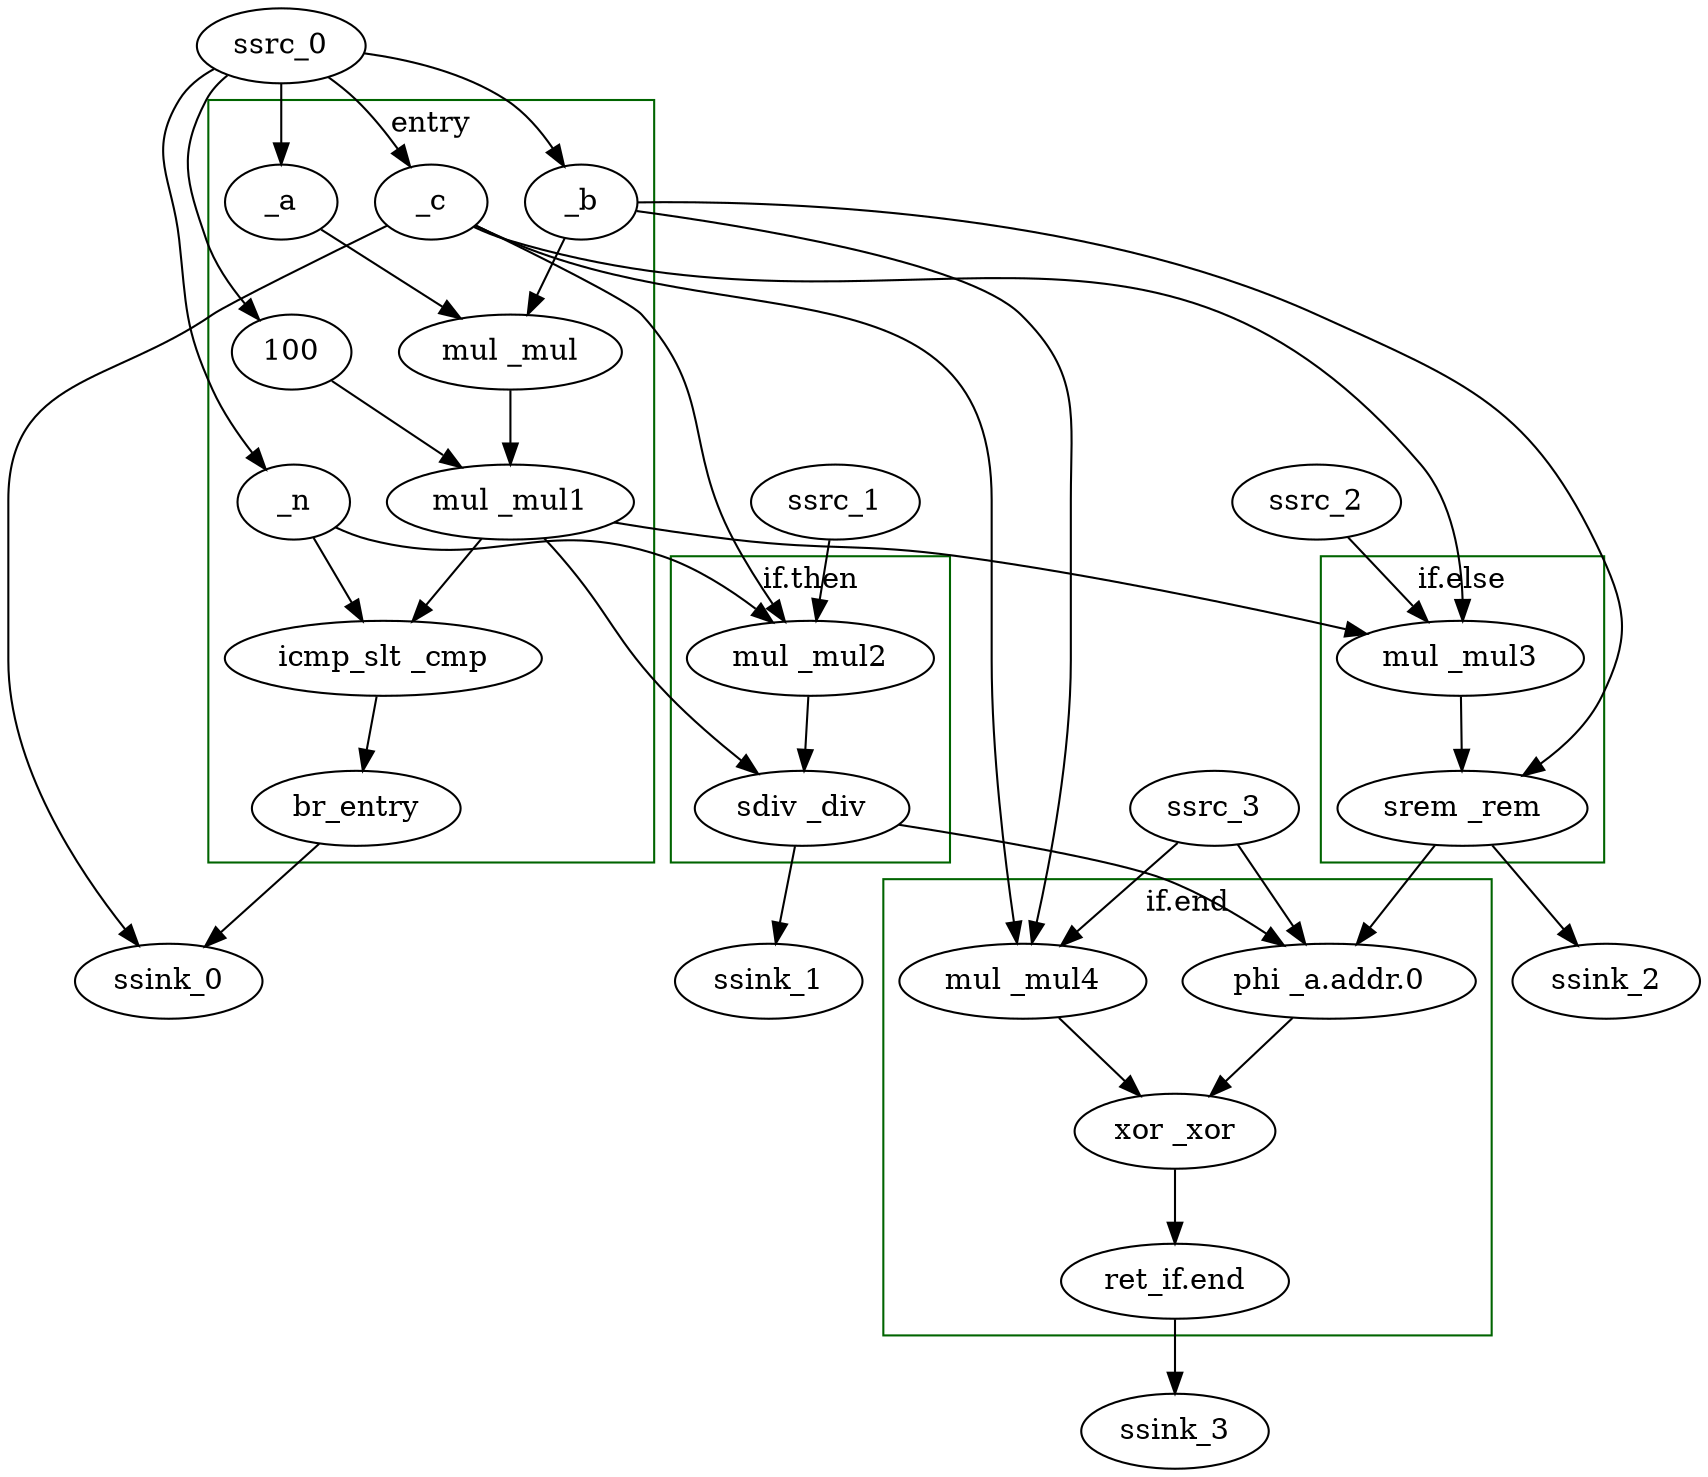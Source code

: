 digraph "" {
	graph [bb="0,0,811.85,701"];
	node [label="\N"];
	subgraph "cluster_if.then" {
		graph [bb="318,291,452,438",
			color=darkgreen,
			label="if.then",
			lheight=0.21,
			lp="385,426.5",
			lwidth=0.64
		];
		_mul2	[bbID="if.then",
			bitwidth=32,
			height=0.5,
			id=1,
			instruction="%mul2 = mul nsw i32 %n, %c",
			label="mul _mul2",
			pos="385,389",
			type=mul,
			width=1.6429];
		_div	[bbID="if.then",
			bitwidth=32,
			height=0.5,
			id=1,
			instruction="%div = sdiv i32 %mul1, %mul2",
			label="sdiv _div",
			pos="381,317",
			type=sdiv,
			width=1.4263];
		_mul2 -> _div	[pos="e,381.98,335.1 384.01,370.7 383.57,362.98 383.04,353.71 382.55,345.11"];
	}
	subgraph "cluster_if.end" {
		graph [bb="420,64,712,283",
			color=darkgreen,
			label="if.end",
			lheight=0.21,
			lp="566,271.5",
			lwidth=0.56
		];
		"_a.addr.0"	[bbID="if.end",
			bitwidth=32,
			height=0.5,
			id=3,
			instruction="%a.addr.0 = phi i32 [ %div, %if.then ], [ %rem, %if.else ]",
			label="phi _a.addr.0",
			pos="634,234",
			type=phi,
			width=1.9498];
		_xor	[bbID="if.end",
			bitwidth=32,
			height=0.5,
			id=3,
			instruction="%xor = xor i32 %a.addr.0, %mul4",
			label="xor _xor",
			pos="560,162",
			type=xor,
			width=1.336];
		"_a.addr.0" -> _xor	[pos="e,576.9,178.99 616.46,216.41 606.83,207.3 594.74,195.87 584.23,185.92"];
		"ret_if.end"	[bbID="if.end",
			bitwidth=0,
			height=0.5,
			id=3,
			instruction="ret i32 %xor",
			label="ret_if.end",
			pos="560,90",
			type=ret,
			width=1.5165];
		_xor -> "ret_if.end"	[pos="e,560,108.1 560,143.7 560,135.98 560,126.71 560,118.11"];
		_mul4	[bbID="if.end",
			bitwidth=32,
			height=0.5,
			id=3,
			instruction="%mul4 = mul nsw i32 %c, %b",
			label="mul _mul4",
			pos="487,234",
			type=mul,
			width=1.6429];
		_mul4 -> _xor	[pos="e,543.33,178.99 504.3,216.41 513.8,207.3 525.73,195.87 536.1,185.92"];
	}
	subgraph "cluster_if.else" {
		graph [bb="628,291,764,438",
			color=darkgreen,
			label="if.else",
			lheight=0.21,
			lp="696,426.5",
			lwidth=0.60
		];
		_mul3	[bbID="if.else",
			bitwidth=32,
			height=0.5,
			id=2,
			instruction="%mul3 = mul nsw i32 %mul1, %c",
			label="mul _mul3",
			pos="695,389",
			type=mul,
			width=1.6429];
		_rem	[bbID="if.else",
			bitwidth=32,
			height=0.5,
			id=2,
			instruction="%rem = srem i32 %b, %mul3",
			label="srem _rem",
			pos="696,317",
			type=srem,
			width=1.661];
		_mul3 -> _rem	[pos="e,695.76,335.1 695.25,370.7 695.36,362.98 695.49,353.71 695.61,345.11"];
	}
	subgraph cluster_entry {
		graph [bb="96,291,310,657",
			color=darkgreen,
			label=entry,
			lheight=0.21,
			lp="203,645.5",
			lwidth=0.54
		];
		_mul	[bbID=entry,
			bitwidth=32,
			height=0.5,
			id=0,
			instruction="%mul = mul nsw i32 %b, %a",
			label="mul _mul",
			pos="241,536",
			type=mul,
			width=1.4804];
		_mul1	[bbID=entry,
			bitwidth=32,
			height=0.5,
			id=0,
			instruction="%mul1 = mul nsw i32 %mul, 100",
			label="mul _mul1",
			pos="241,464",
			type=mul,
			width=1.6429];
		_mul -> _mul1	[pos="e,241,482.1 241,517.7 241,509.98 241,500.71 241,492.11"];
		_cmp	[bbID=entry,
			bitwidth=1,
			height=0.5,
			id=0,
			instruction="%cmp = icmp slt i32 %mul1, %n",
			label="icmp_slt _cmp",
			pos="180,389",
			type=icmp,
			width=2.1123];
		_mul1 -> _cmp	[pos="e,194,406.75 227.16,446.44 219.26,436.98 209.21,424.96 200.42,414.44"];
		br_entry	[bbID=entry,
			bitwidth=0,
			height=0.5,
			id=0,
			instruction="br i1 %cmp, label %if.then, label %if.else",
			label=br_entry,
			pos="167,317",
			type=br,
			width=1.3902];
		_cmp -> br_entry	[pos="e,170.18,335.1 176.79,370.7 175.35,362.98 173.63,353.71 172.04,345.11"];
		_b	[bbID=entry,
			height=0.5,
			id=0,
			pos="275,608",
			type=argument,
			width=0.75];
		_b -> _mul	[pos="e,249.32,554.12 267.11,590.76 263.15,582.61 258.26,572.53 253.78,563.31"];
		_a	[bbID=entry,
			height=0.5,
			id=0,
			pos="131,608",
			type=argument,
			width=0.75];
		_a -> _mul	[pos="e,217.07,552.23 150.16,594.81 166.21,584.59 189.47,569.79 208.43,557.73"];
		cst__mul1_0	[bbID=entry,
			height=0.5,
			id=0,
			label=100,
			pos="136,536",
			type=constant,
			value=0,
			width=0.79437];
		cst__mul1_0 -> _mul1	[pos="e,217.45,480.7 155.26,522.16 170.18,512.21 191.19,498.21 208.68,486.55"];
		_n	[bbID=entry,
			height=0.5,
			id=0,
			pos="137,464",
			type=argument,
			width=0.75];
		_n -> _cmp	[pos="e,170.04,406.92 146.54,446.8 151.94,437.64 158.81,425.97 164.92,415.6"];
		_c	[bbID=entry,
			height=0.5,
			id=0,
			pos="203,608",
			type=argument,
			width=0.75];
	}
	ssink_3	[bbID="BB3
(if.end)",
		height=0.5,
		id=3,
		label=ssink_3,
		pos="560,18",
		type=supersink,
		width=1.2457];
	"ret_if.end" -> ssink_3	[pos="e,560,36.104 560,71.697 560,63.983 560,54.712 560,46.112"];
	_rem -> "_a.addr.0"	[pos="e,646.83,251.76 683.15,299.22 674.42,287.81 662.73,272.54 652.94,259.74"];
	ssink_2	[bbID="BB2
(if.else)",
		height=0.5,
		id=2,
		label=ssink_2,
		pos="767,234",
		type=supersink,
		width=1.2457];
	_rem -> ssink_2	[pos="e,752.79,251.21 710.71,299.22 720.94,287.55 734.72,271.83 746.08,258.87"];
	_mul1 -> _mul3	[pos="e,649.91,400.81 290.76,454.12 308.47,451.2 328.58,448.15 347,446 395.25,440.37 407.87,444.57 456,438 519.62,429.31 591.77,414.06 \
640,403.08"];
	_mul1 -> _div	[pos="e,359.83,333.63 257.26,446.55 259.9,443.74 262.56,440.82 265,438 289.64,409.48 290.77,398.07 317,371 327.66,359.99 340.5,349 351.86,\
339.9"];
	_b -> _mul4	[pos="e,491.33,252.31 301.54,603.7 352.17,596.88 459.87,579.68 486,554 515.22,525.28 510,505.97 510,465 510,465 510,465 510,388 510,343.55 \
500.39,292.63 493.59,262.18"];
	_b -> _rem	[pos="e,725.03,332.76 302.2,607.73 362.84,608.34 512.52,604.2 624,554 697.37,520.96 728.9,510.88 763,438 775.62,411.03 775.97,397.8 763,\
371 756.6,357.79 745.14,346.87 733.48,338.45"];
	ssink_0	[bbID="BB0
(entry)",
		height=0.5,
		id=0,
		label=ssink_0,
		pos="77,234",
		type=supersink,
		width=1.2457];
	br_entry -> ssink_0	[pos="e,94.438,250.69 149.22,300 135.7,287.83 116.92,270.93 101.9,257.41"];
	_n -> _mul2	[pos="e,366.92,406.29 157.05,451.87 162.12,449.53 167.64,447.36 173,446 233.83,430.54 254.53,458.08 314,438 330.15,432.55 346.06,422.36 \
358.72,412.77"];
	_c -> _mul4	[pos="e,484.18,252.38 224.23,596.74 229.07,594.47 234.19,592.12 239,590 346.55,542.65 472,582.52 472,465 472,465 472,465 472,388 472,343.83 \
478.27,292.83 482.7,262.29"];
	_c -> _mul3	[pos="e,696.1,407.03 223.52,596.03 228.48,593.74 233.84,591.56 239,590 430.54,532.22 546.18,634.23 676,482 691.25,464.12 695.35,437.22 \
696.02,417.12"];
	_c -> _mul2	[pos="e,372.04,407.06 224.49,596.59 252.11,583.06 297.2,560.41 303,554 337.76,515.56 322.54,491.69 347,446 352.55,435.64 359.56,424.82 \
366.05,415.49"];
	_c -> ssink_0	[pos="e,62.517,251.08 181.78,596.67 153.33,582.76 105.49,559.15 98,554 49.519,520.66 7.1054e-15,523.84 0,465 0,465 0,465 0,388 0,337.93 \
33.311,287.54 56.114,258.9"];
	_div -> "_a.addr.0"	[pos="e,612.3,251.13 427.59,309.09 470.97,302.3 532.25,291.74 555,283 572.12,276.42 589.7,266.15 603.91,256.8"];
	ssink_1	[bbID="BB1
(if.then)",
		height=0.5,
		id=1,
		label=ssink_1,
		pos="365,234",
		type=supersink,
		width=1.2457];
	_div -> ssink_1	[pos="e,368.39,252.15 377.61,298.82 375.51,288.19 372.76,274.31 370.37,262.2"];
	ssrc_3	[bbID="BB3
(if.end)",
		height=0.5,
		id=3,
		label=ssrc_3,
		pos="578,317",
		type=supersource,
		width=1.1193];
	ssrc_3 -> "_a.addr.0"	[pos="e,622.3,251.92 589.33,299.61 597.12,288.34 607.62,273.16 616.48,260.34"];
	ssrc_3 -> _mul4	[pos="e,505.43,251.4 560.45,300.38 547,288.4 528.21,271.68 513.01,258.15"];
	ssrc_0	[bbID="BB0
(entry)",
		height=0.5,
		id=0,
		label=ssrc_0,
		pos="131,683",
		type=supersource,
		width=1.1193];
	ssrc_0 -> _b	[pos="e,266.78,625.19 170.55,679.45 192.2,676.5 218.68,670.24 239,657 247.94,651.18 255.49,642.33 261.33,633.81"];
	ssrc_0 -> _a	[pos="e,131,626.18 131,664.7 131,656.25 131,645.87 131,636.37"];
	ssrc_0 -> cst__mul1_0	[pos="e,120.37,551.59 105.15,668.77 101.06,665.5 97.398,661.59 95,657 81.199,630.61 85.373,618.18 95,590 98.859,578.71 106.21,567.95 113.63,\
559.12"];
	ssrc_0 -> _n	[pos="e,123.56,479.69 99.023,672.04 92.272,668.4 85.99,663.52 82,657 66.448,631.61 78.751,619.6 82,590 85.577,557.42 84.438,547.84 98,\
518 102.87,507.28 110.14,496.6 117.09,487.67"];
	ssrc_0 -> _c	[pos="e,192.81,625.16 153.57,667.99 158.23,664.65 162.95,660.91 167,657 174.27,649.99 181.2,641.41 187,633.45"];
	ssrc_1	[bbID="BB1
(if.then)",
		height=0.5,
		id=1,
		label=ssrc_1,
		pos="396,464",
		type=supersource,
		width=1.1193];
	ssrc_1 -> _mul2	[pos="e,387.59,407.18 393.39,445.7 392.11,437.15 390.52,426.65 389.08,417.07"];
	ssrc_2	[bbID="BB2
(if.else)",
		height=0.5,
		id=2,
		label=ssrc_2,
		pos="627,464",
		type=supersource,
		width=1.1193];
	ssrc_2 -> _mul3	[pos="e,679.57,406.57 641.75,447.16 650.74,437.51 662.41,424.99 672.53,414.12"];
}
